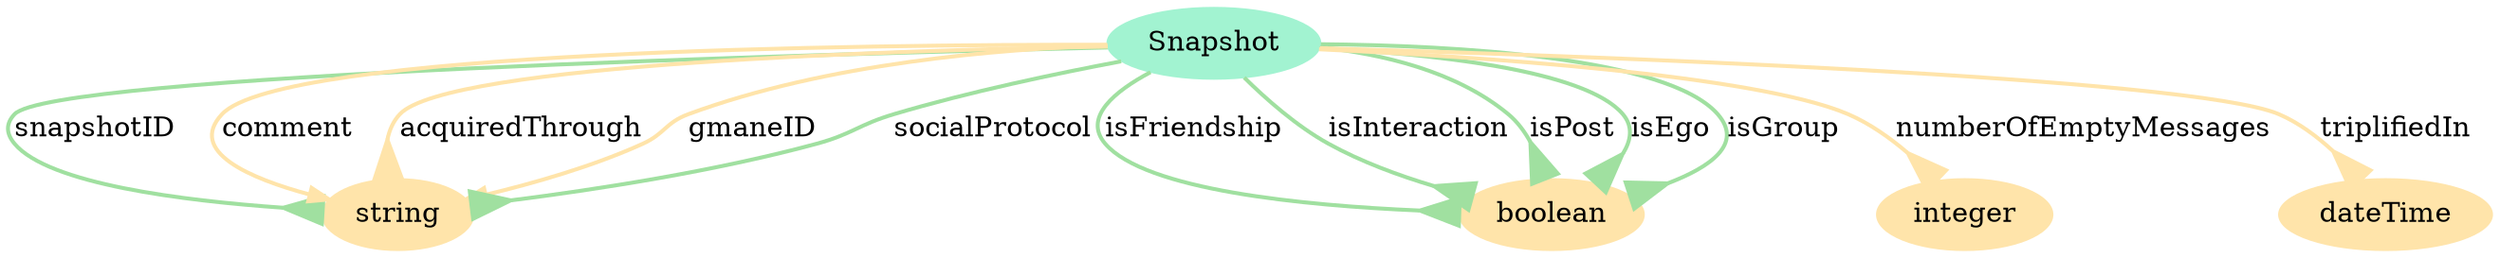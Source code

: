 digraph  {
	node [label="\N"];
	Snapshot	 [color="#A2F3D1",
		style=filled];
	1	 [color="#FFE4AA",
		label=string,
		style=filled];
	Snapshot -> 1 [key="Snapshot-1-1",
	arrowhead=inv,
	arrowsize=2.0,
	color="#A0E0A0",
	label=snapshotID,
	penwidth=2];
Snapshot -> 1 [key="Snapshot-1-4",
color="#FFE4AA",
label=comment,
penwidth=2];
Snapshot -> 1 [key="Snapshot-1-8",
arrowhead=inv,
arrowsize=2.0,
color="#FFE4AA",
label=acquiredThrough,
penwidth=2];
Snapshot -> 1 [key="Snapshot-1-10",
color="#FFE4AA",
label=gmaneID,
penwidth=2];
Snapshot -> 1 [key="Snapshot-1-12",
arrowhead=inv,
arrowsize=2.0,
color="#A0E0A0",
label=socialProtocol,
penwidth=2];
2 [color="#FFE4AA",
label=boolean,
style=filled];
Snapshot -> 2 [key="Snapshot-2-2",
arrowhead=inv,
arrowsize=2.0,
color="#A0E0A0",
label=isFriendship,
penwidth=2];
Snapshot -> 2 [key="Snapshot-2-6",
arrowhead=inv,
arrowsize=2.0,
color="#A0E0A0",
label=isInteraction,
penwidth=2];
Snapshot -> 2 [key="Snapshot-2-7",
arrowhead=inv,
arrowsize=2.0,
color="#A0E0A0",
label=isPost,
penwidth=2];
Snapshot -> 2 [key="Snapshot-2-9",
arrowhead=inv,
arrowsize=2.0,
color="#A0E0A0",
label=isEgo,
penwidth=2];
Snapshot -> 2 [key="Snapshot-2-11",
arrowhead=inv,
arrowsize=2.0,
color="#A0E0A0",
label=isGroup,
penwidth=2];
3 [color="#FFE4AA",
label=integer,
style=filled];
Snapshot -> 3 [key="Snapshot-3-3",
arrowhead=inv,
arrowsize=2.0,
color="#FFE4AA",
label=numberOfEmptyMessages,
penwidth=2];
4 [color="#FFE4AA",
label=dateTime,
style=filled];
Snapshot -> 4 [key="Snapshot-4-5",
arrowhead=inv,
arrowsize=2.0,
color="#FFE4AA",
label=triplifiedIn,
penwidth=2];
}
